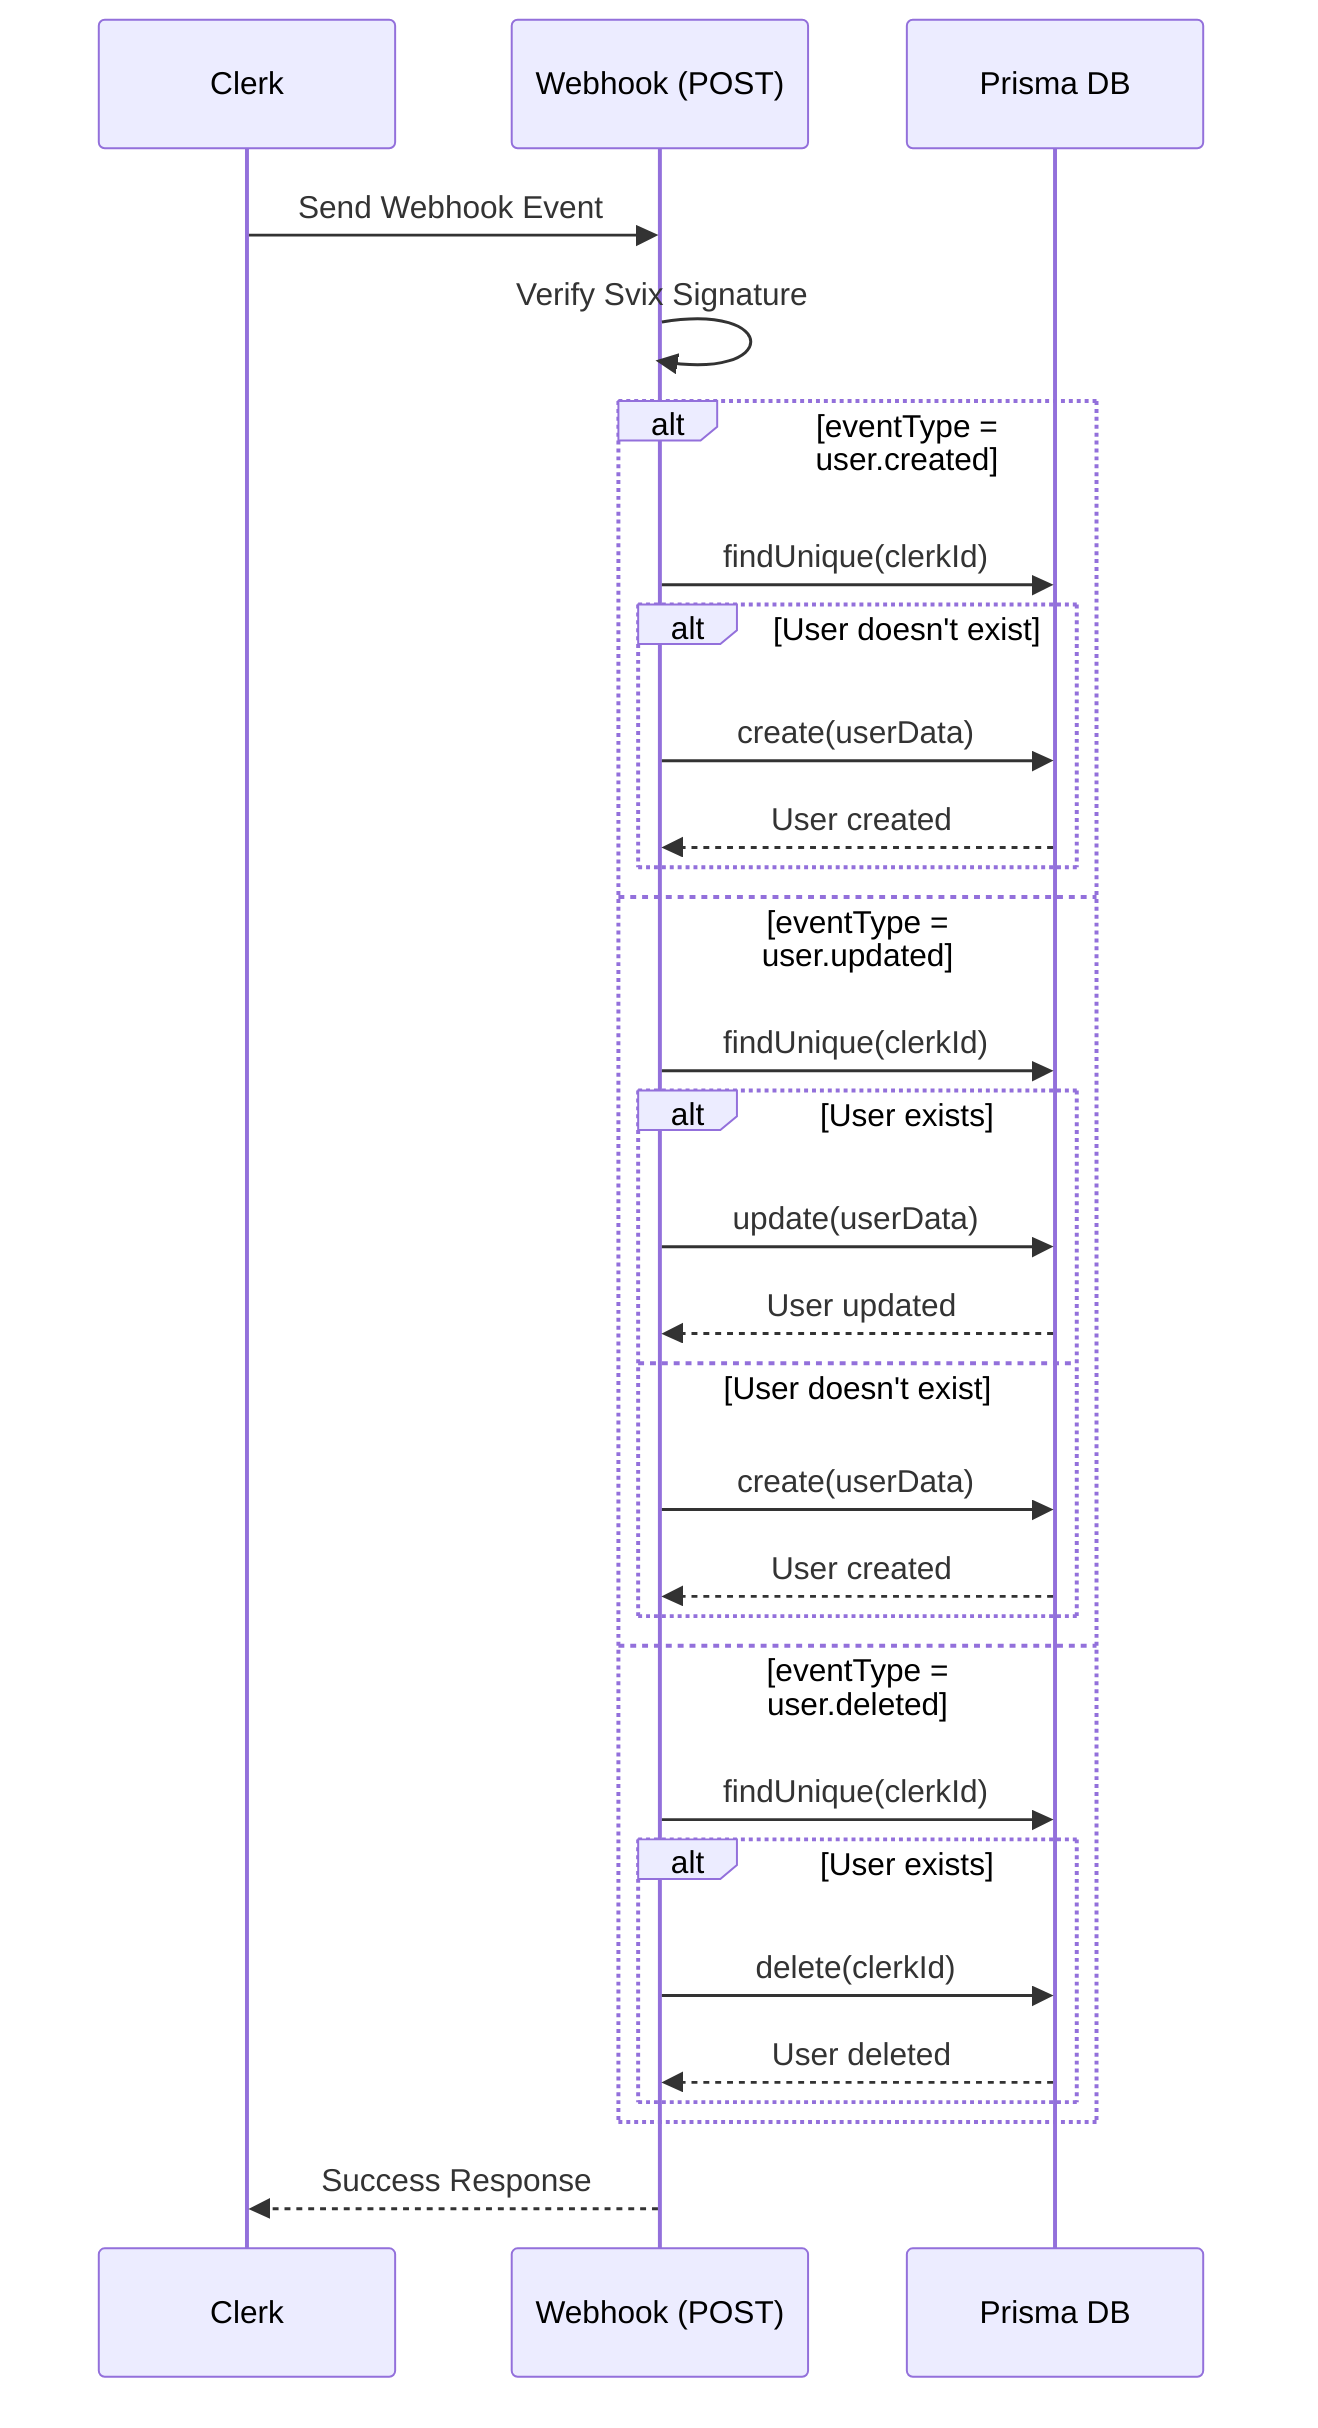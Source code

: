 sequenceDiagram
    participant C as Clerk
    participant W as Webhook (POST)
    participant P as Prisma DB
    
    C->>W: Send Webhook Event
    W->>W: Verify Svix Signature
    
    alt eventType = user.created
        W->>P: findUnique(clerkId)
        alt User doesn't exist
            W->>P: create(userData)
            P-->>W: User created
        end
    else eventType = user.updated
        W->>P: findUnique(clerkId)
        alt User exists
            W->>P: update(userData)
            P-->>W: User updated
        else User doesn't exist
            W->>P: create(userData)
            P-->>W: User created
        end
    else eventType = user.deleted
        W->>P: findUnique(clerkId)
        alt User exists
            W->>P: delete(clerkId)
            P-->>W: User deleted
        end
    end
    
    W-->>C: Success Response